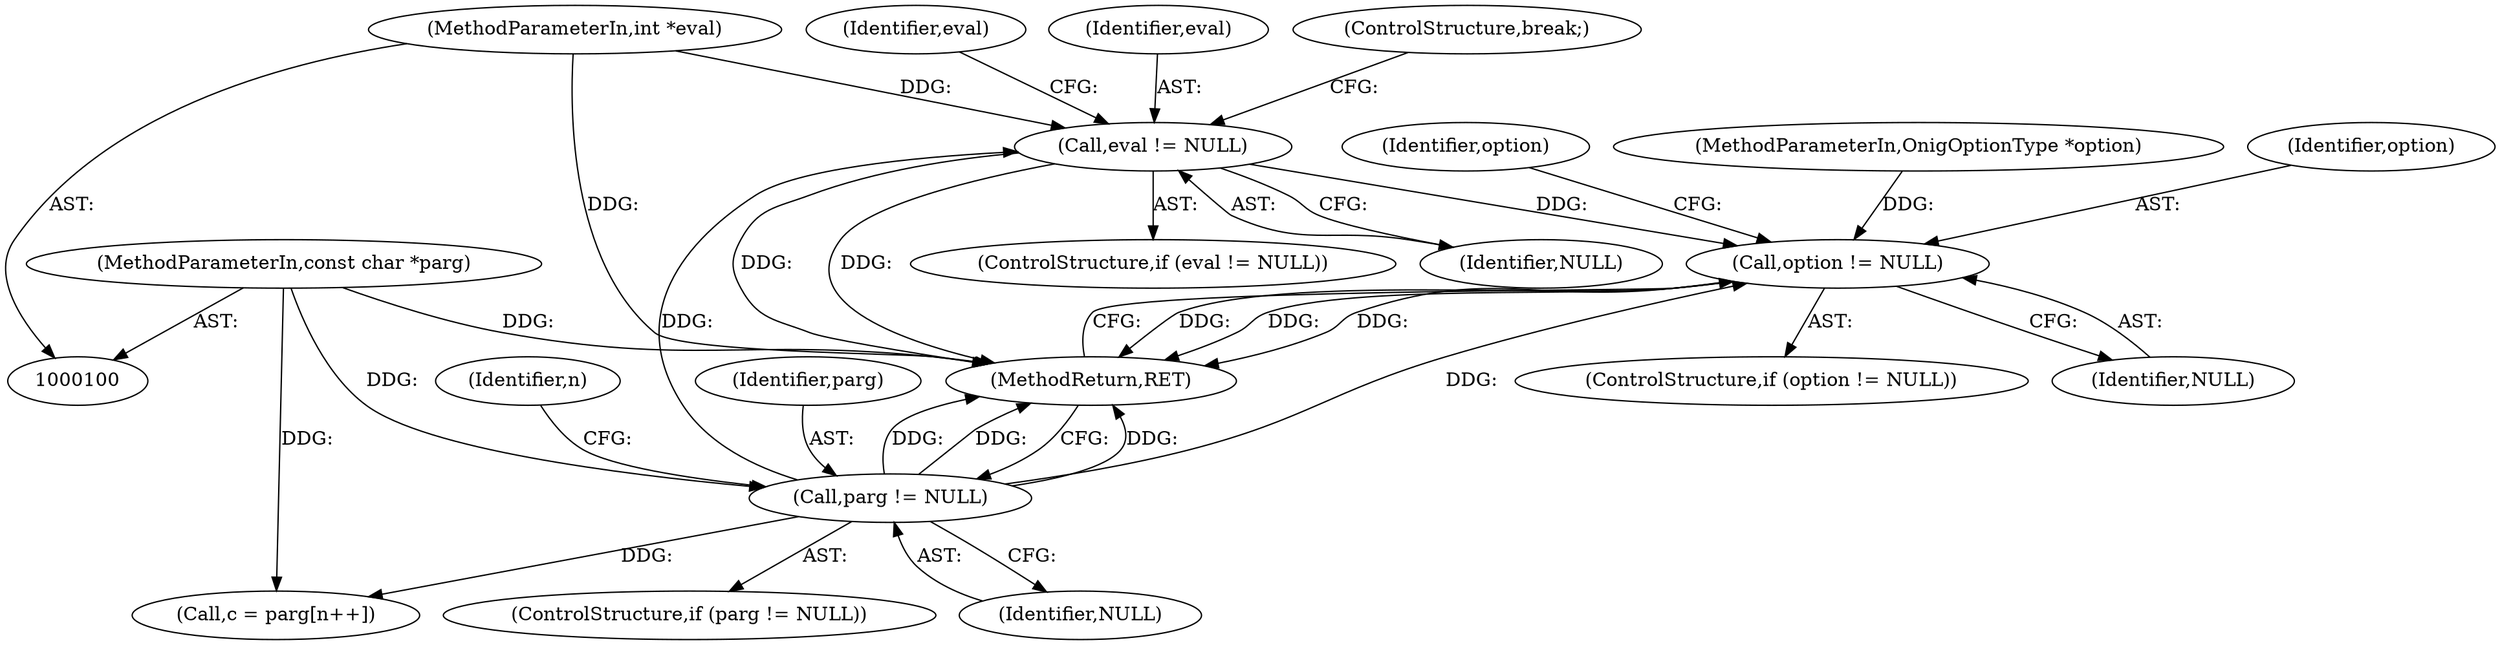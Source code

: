 digraph "0_php-src_5b597a2e5b28e2d5a52fc1be13f425f08f47cb62?w=1_4@pointer" {
"1000226" [label="(Call,eval != NULL)"];
"1000105" [label="(MethodParameterIn,int *eval)"];
"1000118" [label="(Call,parg != NULL)"];
"1000101" [label="(MethodParameterIn,const char *parg)"];
"1000237" [label="(Call,option != NULL)"];
"1000231" [label="(Identifier,eval)"];
"1000242" [label="(Identifier,option)"];
"1000237" [label="(Call,option != NULL)"];
"1000227" [label="(Identifier,eval)"];
"1000101" [label="(MethodParameterIn,const char *parg)"];
"1000118" [label="(Call,parg != NULL)"];
"1000233" [label="(ControlStructure,break;)"];
"1000225" [label="(ControlStructure,if (eval != NULL))"];
"1000103" [label="(MethodParameterIn,OnigOptionType *option)"];
"1000226" [label="(Call,eval != NULL)"];
"1000244" [label="(MethodReturn,RET)"];
"1000236" [label="(ControlStructure,if (option != NULL))"];
"1000105" [label="(MethodParameterIn,int *eval)"];
"1000123" [label="(Identifier,n)"];
"1000130" [label="(Call,c = parg[n++])"];
"1000228" [label="(Identifier,NULL)"];
"1000238" [label="(Identifier,option)"];
"1000117" [label="(ControlStructure,if (parg != NULL))"];
"1000120" [label="(Identifier,NULL)"];
"1000119" [label="(Identifier,parg)"];
"1000239" [label="(Identifier,NULL)"];
"1000226" -> "1000225"  [label="AST: "];
"1000226" -> "1000228"  [label="CFG: "];
"1000227" -> "1000226"  [label="AST: "];
"1000228" -> "1000226"  [label="AST: "];
"1000231" -> "1000226"  [label="CFG: "];
"1000233" -> "1000226"  [label="CFG: "];
"1000226" -> "1000244"  [label="DDG: "];
"1000226" -> "1000244"  [label="DDG: "];
"1000105" -> "1000226"  [label="DDG: "];
"1000118" -> "1000226"  [label="DDG: "];
"1000226" -> "1000237"  [label="DDG: "];
"1000105" -> "1000100"  [label="AST: "];
"1000105" -> "1000244"  [label="DDG: "];
"1000118" -> "1000117"  [label="AST: "];
"1000118" -> "1000120"  [label="CFG: "];
"1000119" -> "1000118"  [label="AST: "];
"1000120" -> "1000118"  [label="AST: "];
"1000123" -> "1000118"  [label="CFG: "];
"1000244" -> "1000118"  [label="CFG: "];
"1000118" -> "1000244"  [label="DDG: "];
"1000118" -> "1000244"  [label="DDG: "];
"1000118" -> "1000244"  [label="DDG: "];
"1000101" -> "1000118"  [label="DDG: "];
"1000118" -> "1000130"  [label="DDG: "];
"1000118" -> "1000237"  [label="DDG: "];
"1000101" -> "1000100"  [label="AST: "];
"1000101" -> "1000244"  [label="DDG: "];
"1000101" -> "1000130"  [label="DDG: "];
"1000237" -> "1000236"  [label="AST: "];
"1000237" -> "1000239"  [label="CFG: "];
"1000238" -> "1000237"  [label="AST: "];
"1000239" -> "1000237"  [label="AST: "];
"1000242" -> "1000237"  [label="CFG: "];
"1000244" -> "1000237"  [label="CFG: "];
"1000237" -> "1000244"  [label="DDG: "];
"1000237" -> "1000244"  [label="DDG: "];
"1000237" -> "1000244"  [label="DDG: "];
"1000103" -> "1000237"  [label="DDG: "];
}
